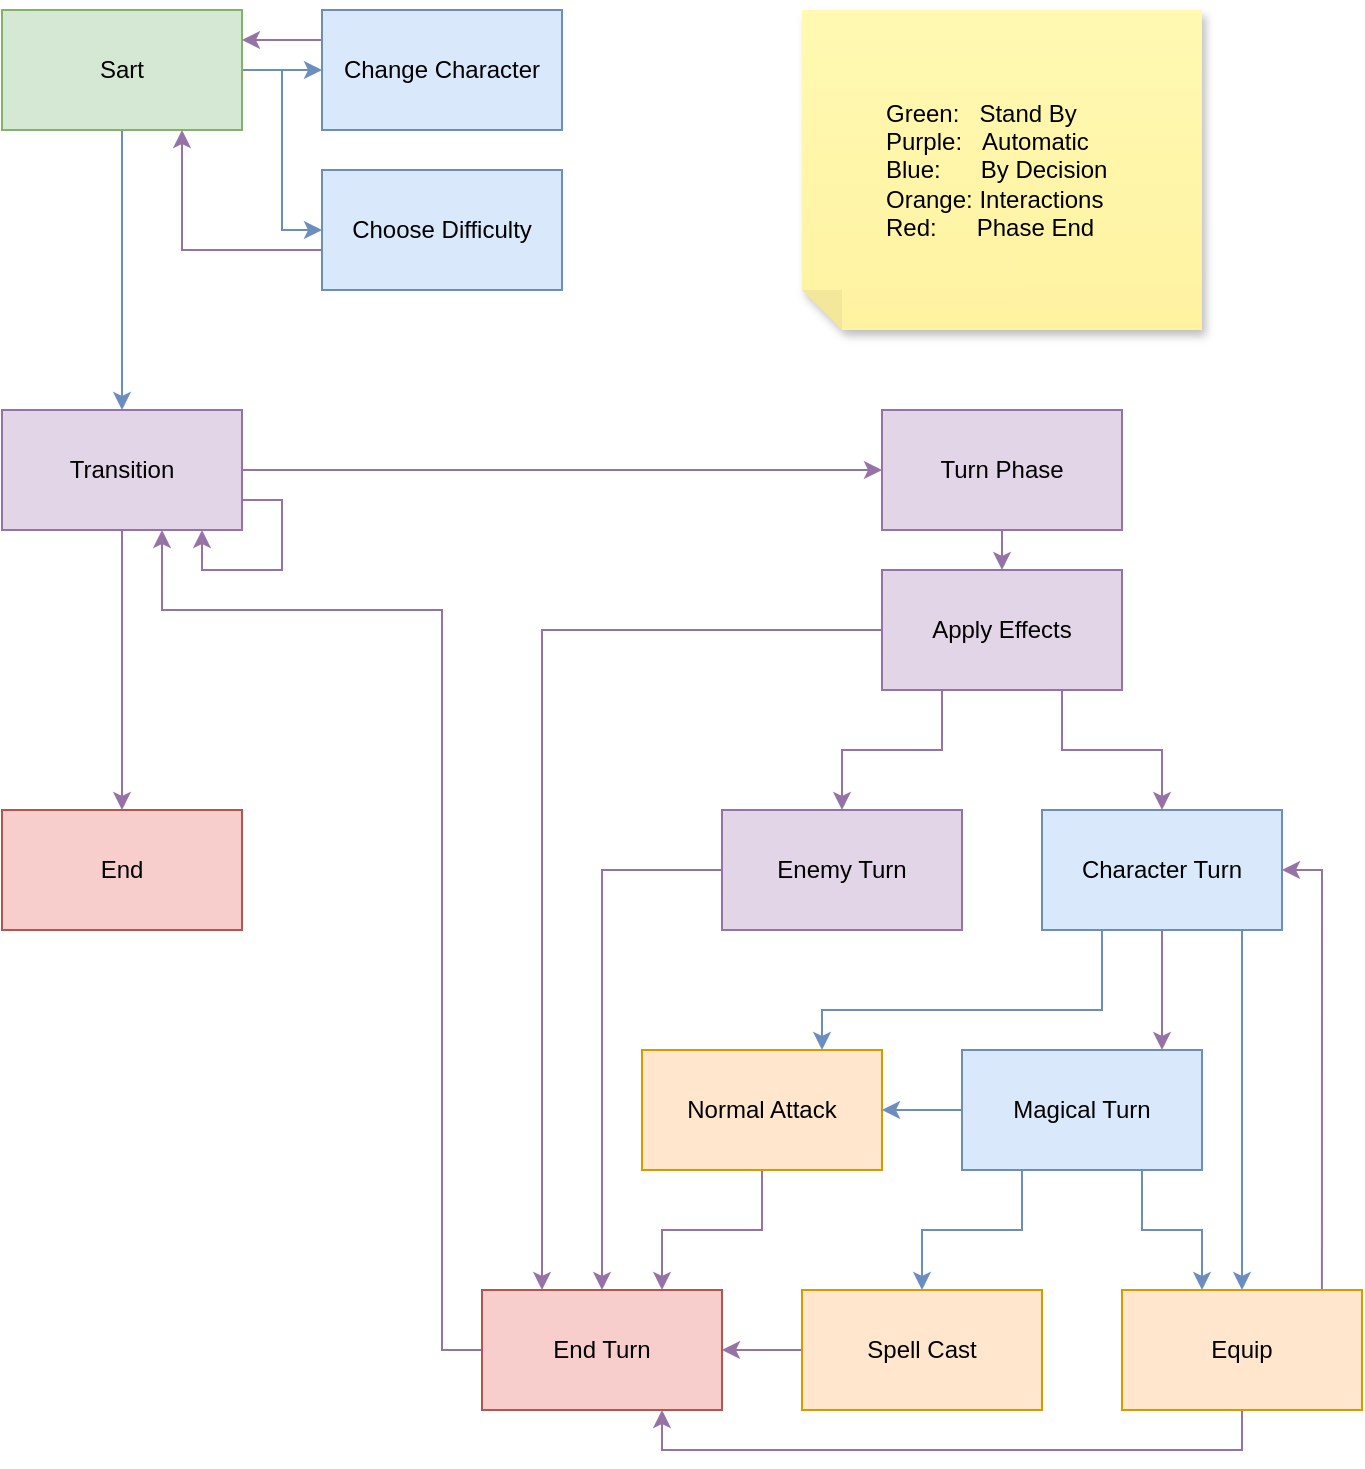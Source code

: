 <mxfile version="24.6.1" type="device">
  <diagram name="Page-1" id="2YBvvXClWsGukQMizWep">
    <mxGraphModel dx="1393" dy="804" grid="1" gridSize="10" guides="1" tooltips="1" connect="1" arrows="1" fold="1" page="1" pageScale="1" pageWidth="850" pageHeight="1100" math="0" shadow="0">
      <root>
        <mxCell id="0" />
        <mxCell id="1" parent="0" />
        <mxCell id="C_s4Nj9TxJn8132ior16-14" style="edgeStyle=orthogonalEdgeStyle;rounded=0;orthogonalLoop=1;jettySize=auto;html=1;exitX=0.5;exitY=1;exitDx=0;exitDy=0;entryX=0.5;entryY=0;entryDx=0;entryDy=0;fillColor=#dae8fc;strokeColor=#6c8ebf;" parent="1" source="C_s4Nj9TxJn8132ior16-1" target="C_s4Nj9TxJn8132ior16-3" edge="1">
          <mxGeometry relative="1" as="geometry" />
        </mxCell>
        <mxCell id="MdtYDabJSmWmkOcHcapr-33" style="edgeStyle=orthogonalEdgeStyle;rounded=0;orthogonalLoop=1;jettySize=auto;html=1;exitX=1;exitY=0.5;exitDx=0;exitDy=0;entryX=0;entryY=0.5;entryDx=0;entryDy=0;fillColor=#dae8fc;strokeColor=#6c8ebf;" parent="1" source="C_s4Nj9TxJn8132ior16-1" target="MdtYDabJSmWmkOcHcapr-32" edge="1">
          <mxGeometry relative="1" as="geometry">
            <mxPoint x="190" y="110" as="targetPoint" />
          </mxGeometry>
        </mxCell>
        <mxCell id="MdtYDabJSmWmkOcHcapr-34" style="edgeStyle=orthogonalEdgeStyle;rounded=0;orthogonalLoop=1;jettySize=auto;html=1;exitX=1;exitY=0.5;exitDx=0;exitDy=0;entryX=0;entryY=0.5;entryDx=0;entryDy=0;fillColor=#dae8fc;strokeColor=#6c8ebf;" parent="1" source="C_s4Nj9TxJn8132ior16-1" target="MdtYDabJSmWmkOcHcapr-2" edge="1">
          <mxGeometry relative="1" as="geometry" />
        </mxCell>
        <mxCell id="C_s4Nj9TxJn8132ior16-1" value="Sart" style="whiteSpace=wrap;html=1;fillColor=#d5e8d4;strokeColor=#82b366;" parent="1" vertex="1">
          <mxGeometry x="40" y="80" width="120" height="60" as="geometry" />
        </mxCell>
        <mxCell id="C_s4Nj9TxJn8132ior16-2" value="End" style="whiteSpace=wrap;html=1;fillColor=#f8cecc;strokeColor=#b85450;" parent="1" vertex="1">
          <mxGeometry x="40" y="480" width="120" height="60" as="geometry" />
        </mxCell>
        <mxCell id="C_s4Nj9TxJn8132ior16-12" style="edgeStyle=orthogonalEdgeStyle;rounded=0;orthogonalLoop=1;jettySize=auto;html=1;exitX=0.5;exitY=1;exitDx=0;exitDy=0;entryX=0.5;entryY=0;entryDx=0;entryDy=0;fillColor=#e1d5e7;strokeColor=#9673a6;" parent="1" source="C_s4Nj9TxJn8132ior16-3" target="C_s4Nj9TxJn8132ior16-2" edge="1">
          <mxGeometry relative="1" as="geometry" />
        </mxCell>
        <mxCell id="C_s4Nj9TxJn8132ior16-13" style="edgeStyle=orthogonalEdgeStyle;rounded=0;orthogonalLoop=1;jettySize=auto;html=1;exitX=1;exitY=0.5;exitDx=0;exitDy=0;entryX=0;entryY=0.5;entryDx=0;entryDy=0;fillColor=#e1d5e7;strokeColor=#9673a6;" parent="1" source="C_s4Nj9TxJn8132ior16-3" target="C_s4Nj9TxJn8132ior16-4" edge="1">
          <mxGeometry relative="1" as="geometry" />
        </mxCell>
        <mxCell id="C_s4Nj9TxJn8132ior16-3" value="Transition" style="whiteSpace=wrap;html=1;fillColor=#e1d5e7;strokeColor=#9673a6;" parent="1" vertex="1">
          <mxGeometry x="40" y="280" width="120" height="60" as="geometry" />
        </mxCell>
        <mxCell id="FfOMpNVfJFkYTn7u_fZD-2" style="edgeStyle=orthogonalEdgeStyle;rounded=0;orthogonalLoop=1;jettySize=auto;html=1;exitX=0.5;exitY=1;exitDx=0;exitDy=0;entryX=0.5;entryY=0;entryDx=0;entryDy=0;fillColor=#e1d5e7;strokeColor=#9673a6;" parent="1" source="C_s4Nj9TxJn8132ior16-4" target="FfOMpNVfJFkYTn7u_fZD-1" edge="1">
          <mxGeometry relative="1" as="geometry" />
        </mxCell>
        <mxCell id="C_s4Nj9TxJn8132ior16-4" value="Turn Phase" style="whiteSpace=wrap;html=1;fillColor=#e1d5e7;strokeColor=#9673a6;" parent="1" vertex="1">
          <mxGeometry x="480" y="280" width="120" height="60" as="geometry" />
        </mxCell>
        <mxCell id="MdtYDabJSmWmkOcHcapr-36" style="edgeStyle=orthogonalEdgeStyle;rounded=0;orthogonalLoop=1;jettySize=auto;html=1;exitX=0;exitY=0.5;exitDx=0;exitDy=0;fillColor=#e1d5e7;strokeColor=#9673a6;" parent="1" source="C_s4Nj9TxJn8132ior16-5" target="C_s4Nj9TxJn8132ior16-11" edge="1">
          <mxGeometry relative="1" as="geometry" />
        </mxCell>
        <mxCell id="C_s4Nj9TxJn8132ior16-5" value="Enemy Turn" style="whiteSpace=wrap;html=1;fillColor=#e1d5e7;strokeColor=#9673a6;" parent="1" vertex="1">
          <mxGeometry x="400" y="480" width="120" height="60" as="geometry" />
        </mxCell>
        <mxCell id="C_s4Nj9TxJn8132ior16-18" style="edgeStyle=orthogonalEdgeStyle;rounded=0;orthogonalLoop=1;jettySize=auto;html=1;exitX=0.75;exitY=1;exitDx=0;exitDy=0;fillColor=#dae8fc;strokeColor=#6c8ebf;" parent="1" source="C_s4Nj9TxJn8132ior16-6" target="C_s4Nj9TxJn8132ior16-9" edge="1">
          <mxGeometry relative="1" as="geometry">
            <Array as="points">
              <mxPoint x="660" y="540" />
            </Array>
          </mxGeometry>
        </mxCell>
        <mxCell id="C_s4Nj9TxJn8132ior16-25" style="edgeStyle=orthogonalEdgeStyle;rounded=0;orthogonalLoop=1;jettySize=auto;html=1;exitX=0.5;exitY=1;exitDx=0;exitDy=0;fillColor=#e1d5e7;strokeColor=#9673a6;" parent="1" source="C_s4Nj9TxJn8132ior16-6" target="C_s4Nj9TxJn8132ior16-8" edge="1">
          <mxGeometry relative="1" as="geometry">
            <Array as="points">
              <mxPoint x="620" y="590" />
              <mxPoint x="620" y="590" />
            </Array>
          </mxGeometry>
        </mxCell>
        <mxCell id="C_s4Nj9TxJn8132ior16-26" style="edgeStyle=orthogonalEdgeStyle;rounded=0;orthogonalLoop=1;jettySize=auto;html=1;exitX=0.25;exitY=1;exitDx=0;exitDy=0;fillColor=#dae8fc;strokeColor=#6c8ebf;" parent="1" source="C_s4Nj9TxJn8132ior16-6" target="C_s4Nj9TxJn8132ior16-7" edge="1">
          <mxGeometry relative="1" as="geometry">
            <Array as="points">
              <mxPoint x="590" y="580" />
              <mxPoint x="450" y="580" />
            </Array>
          </mxGeometry>
        </mxCell>
        <mxCell id="C_s4Nj9TxJn8132ior16-6" value="Character Turn" style="whiteSpace=wrap;html=1;fillColor=#dae8fc;strokeColor=#6c8ebf;" parent="1" vertex="1">
          <mxGeometry x="560" y="480" width="120" height="60" as="geometry" />
        </mxCell>
        <mxCell id="C_s4Nj9TxJn8132ior16-22" style="edgeStyle=orthogonalEdgeStyle;rounded=0;orthogonalLoop=1;jettySize=auto;html=1;exitX=0.5;exitY=1;exitDx=0;exitDy=0;fillColor=#e1d5e7;strokeColor=#9673a6;" parent="1" source="C_s4Nj9TxJn8132ior16-7" target="C_s4Nj9TxJn8132ior16-11" edge="1">
          <mxGeometry relative="1" as="geometry">
            <Array as="points">
              <mxPoint x="420" y="690" />
              <mxPoint x="370" y="690" />
            </Array>
          </mxGeometry>
        </mxCell>
        <mxCell id="C_s4Nj9TxJn8132ior16-7" value="Normal Attack" style="whiteSpace=wrap;html=1;fillColor=#ffe6cc;strokeColor=#d79b00;" parent="1" vertex="1">
          <mxGeometry x="360" y="600" width="120" height="60" as="geometry" />
        </mxCell>
        <mxCell id="C_s4Nj9TxJn8132ior16-19" style="edgeStyle=orthogonalEdgeStyle;rounded=0;orthogonalLoop=1;jettySize=auto;html=1;exitX=0.75;exitY=1;exitDx=0;exitDy=0;fillColor=#dae8fc;strokeColor=#6c8ebf;" parent="1" source="C_s4Nj9TxJn8132ior16-8" target="C_s4Nj9TxJn8132ior16-9" edge="1">
          <mxGeometry relative="1" as="geometry">
            <Array as="points">
              <mxPoint x="610" y="690" />
              <mxPoint x="640" y="690" />
            </Array>
          </mxGeometry>
        </mxCell>
        <mxCell id="C_s4Nj9TxJn8132ior16-20" style="edgeStyle=orthogonalEdgeStyle;rounded=0;orthogonalLoop=1;jettySize=auto;html=1;exitX=0.25;exitY=1;exitDx=0;exitDy=0;fillColor=#dae8fc;strokeColor=#6c8ebf;" parent="1" source="C_s4Nj9TxJn8132ior16-8" target="C_s4Nj9TxJn8132ior16-10" edge="1">
          <mxGeometry relative="1" as="geometry" />
        </mxCell>
        <mxCell id="C_s4Nj9TxJn8132ior16-27" style="edgeStyle=orthogonalEdgeStyle;rounded=0;orthogonalLoop=1;jettySize=auto;html=1;exitX=0;exitY=0.5;exitDx=0;exitDy=0;fillColor=#dae8fc;strokeColor=#6c8ebf;" parent="1" source="C_s4Nj9TxJn8132ior16-8" target="C_s4Nj9TxJn8132ior16-7" edge="1">
          <mxGeometry relative="1" as="geometry" />
        </mxCell>
        <mxCell id="C_s4Nj9TxJn8132ior16-8" value="Magical Turn" style="whiteSpace=wrap;html=1;fillColor=#dae8fc;strokeColor=#6c8ebf;" parent="1" vertex="1">
          <mxGeometry x="520" y="600" width="120" height="60" as="geometry" />
        </mxCell>
        <mxCell id="C_s4Nj9TxJn8132ior16-28" style="edgeStyle=orthogonalEdgeStyle;rounded=0;orthogonalLoop=1;jettySize=auto;html=1;exitX=0.833;exitY=0.017;exitDx=0;exitDy=0;entryX=1;entryY=0.5;entryDx=0;entryDy=0;fillColor=#e1d5e7;strokeColor=#9673a6;exitPerimeter=0;" parent="1" source="C_s4Nj9TxJn8132ior16-9" target="C_s4Nj9TxJn8132ior16-6" edge="1">
          <mxGeometry relative="1" as="geometry" />
        </mxCell>
        <mxCell id="MdtYDabJSmWmkOcHcapr-30" style="edgeStyle=orthogonalEdgeStyle;rounded=0;orthogonalLoop=1;jettySize=auto;html=1;exitX=0.5;exitY=1;exitDx=0;exitDy=0;entryX=0.75;entryY=1;entryDx=0;entryDy=0;fillColor=#e1d5e7;strokeColor=#9673a6;" parent="1" source="C_s4Nj9TxJn8132ior16-9" target="C_s4Nj9TxJn8132ior16-11" edge="1">
          <mxGeometry relative="1" as="geometry">
            <Array as="points">
              <mxPoint x="660" y="800" />
              <mxPoint x="370" y="800" />
            </Array>
          </mxGeometry>
        </mxCell>
        <mxCell id="C_s4Nj9TxJn8132ior16-9" value="Equip" style="whiteSpace=wrap;html=1;fillColor=#ffe6cc;strokeColor=#d79b00;" parent="1" vertex="1">
          <mxGeometry x="600" y="720" width="120" height="60" as="geometry" />
        </mxCell>
        <mxCell id="C_s4Nj9TxJn8132ior16-21" style="edgeStyle=orthogonalEdgeStyle;rounded=0;orthogonalLoop=1;jettySize=auto;html=1;exitX=0;exitY=0.5;exitDx=0;exitDy=0;fillColor=#e1d5e7;strokeColor=#9673a6;" parent="1" source="C_s4Nj9TxJn8132ior16-10" target="C_s4Nj9TxJn8132ior16-11" edge="1">
          <mxGeometry relative="1" as="geometry" />
        </mxCell>
        <mxCell id="C_s4Nj9TxJn8132ior16-10" value="Spell Cast" style="whiteSpace=wrap;html=1;fillColor=#ffe6cc;strokeColor=#d79b00;" parent="1" vertex="1">
          <mxGeometry x="440" y="720" width="120" height="60" as="geometry" />
        </mxCell>
        <mxCell id="FfOMpNVfJFkYTn7u_fZD-6" style="edgeStyle=orthogonalEdgeStyle;rounded=0;orthogonalLoop=1;jettySize=auto;html=1;exitX=0;exitY=0.5;exitDx=0;exitDy=0;fillColor=#e1d5e7;strokeColor=#9673a6;" parent="1" source="C_s4Nj9TxJn8132ior16-11" target="C_s4Nj9TxJn8132ior16-3" edge="1">
          <mxGeometry relative="1" as="geometry">
            <Array as="points">
              <mxPoint x="260" y="750" />
              <mxPoint x="260" y="380" />
              <mxPoint x="120" y="380" />
            </Array>
            <mxPoint x="120" y="390" as="targetPoint" />
          </mxGeometry>
        </mxCell>
        <mxCell id="C_s4Nj9TxJn8132ior16-11" value="End Turn" style="whiteSpace=wrap;html=1;fillColor=#f8cecc;strokeColor=#b85450;" parent="1" vertex="1">
          <mxGeometry x="280" y="720" width="120" height="60" as="geometry" />
        </mxCell>
        <mxCell id="C_s4Nj9TxJn8132ior16-31" style="edgeStyle=orthogonalEdgeStyle;rounded=0;orthogonalLoop=1;jettySize=auto;html=1;exitX=1;exitY=0.75;exitDx=0;exitDy=0;fillColor=#e1d5e7;strokeColor=#9673a6;" parent="1" source="C_s4Nj9TxJn8132ior16-3" target="C_s4Nj9TxJn8132ior16-3" edge="1">
          <mxGeometry relative="1" as="geometry">
            <Array as="points">
              <mxPoint x="180" y="325" />
              <mxPoint x="180" y="360" />
              <mxPoint x="140" y="360" />
            </Array>
          </mxGeometry>
        </mxCell>
        <mxCell id="C_s4Nj9TxJn8132ior16-32" value="&lt;blockquote style=&quot;margin: 0 0 0 40px; border: none; padding: 0px;&quot;&gt;&lt;div style=&quot;&quot;&gt;&lt;span style=&quot;background-color: initial;&quot;&gt;Green:&amp;nbsp; &amp;nbsp;Stand By&lt;/span&gt;&lt;/div&gt;&lt;div style=&quot;&quot;&gt;Purple:&amp;nbsp; &amp;nbsp;Automatic&lt;/div&gt;&lt;div style=&quot;&quot;&gt;Blue:&amp;nbsp; &amp;nbsp; &amp;nbsp; By Decision&lt;/div&gt;&lt;div style=&quot;&quot;&gt;Orange: Interactions&lt;/div&gt;&lt;div style=&quot;&quot;&gt;Red:&amp;nbsp; &amp;nbsp; &amp;nbsp; Phase End&lt;/div&gt;&lt;/blockquote&gt;" style="shape=note;whiteSpace=wrap;html=1;backgroundOutline=1;fontColor=#000000;darkOpacity=0.05;fillColor=#FFF9B2;strokeColor=none;fillStyle=solid;direction=west;gradientDirection=north;gradientColor=#FFF2A1;shadow=1;size=20;pointerEvents=1;align=left;" parent="1" vertex="1">
          <mxGeometry x="440" y="80" width="200" height="160" as="geometry" />
        </mxCell>
        <mxCell id="FfOMpNVfJFkYTn7u_fZD-3" style="edgeStyle=orthogonalEdgeStyle;rounded=0;orthogonalLoop=1;jettySize=auto;html=1;exitX=0.25;exitY=1;exitDx=0;exitDy=0;fillColor=#e1d5e7;strokeColor=#9673a6;" parent="1" source="FfOMpNVfJFkYTn7u_fZD-1" target="C_s4Nj9TxJn8132ior16-5" edge="1">
          <mxGeometry relative="1" as="geometry" />
        </mxCell>
        <mxCell id="FfOMpNVfJFkYTn7u_fZD-4" style="edgeStyle=orthogonalEdgeStyle;rounded=0;orthogonalLoop=1;jettySize=auto;html=1;exitX=0.75;exitY=1;exitDx=0;exitDy=0;fillColor=#e1d5e7;strokeColor=#9673a6;" parent="1" source="FfOMpNVfJFkYTn7u_fZD-1" target="C_s4Nj9TxJn8132ior16-6" edge="1">
          <mxGeometry relative="1" as="geometry" />
        </mxCell>
        <mxCell id="FfOMpNVfJFkYTn7u_fZD-5" style="edgeStyle=orthogonalEdgeStyle;rounded=0;orthogonalLoop=1;jettySize=auto;html=1;exitX=0;exitY=0.5;exitDx=0;exitDy=0;entryX=0.25;entryY=0;entryDx=0;entryDy=0;fillColor=#e1d5e7;strokeColor=#9673a6;" parent="1" source="FfOMpNVfJFkYTn7u_fZD-1" target="C_s4Nj9TxJn8132ior16-11" edge="1">
          <mxGeometry relative="1" as="geometry">
            <Array as="points">
              <mxPoint x="310" y="390" />
            </Array>
          </mxGeometry>
        </mxCell>
        <mxCell id="FfOMpNVfJFkYTn7u_fZD-1" value="Apply Effects" style="whiteSpace=wrap;html=1;fillColor=#e1d5e7;strokeColor=#9673a6;" parent="1" vertex="1">
          <mxGeometry x="480" y="360" width="120" height="60" as="geometry" />
        </mxCell>
        <mxCell id="MdtYDabJSmWmkOcHcapr-2" value="Choose Difficulty" style="whiteSpace=wrap;html=1;fillColor=#dae8fc;strokeColor=#6c8ebf;" parent="1" vertex="1">
          <mxGeometry x="200" y="160" width="120" height="60" as="geometry" />
        </mxCell>
        <mxCell id="MdtYDabJSmWmkOcHcapr-24" style="edgeStyle=orthogonalEdgeStyle;rounded=0;orthogonalLoop=1;jettySize=auto;html=1;entryX=0.75;entryY=1;entryDx=0;entryDy=0;fillColor=#e1d5e7;strokeColor=#9673a6;" parent="1" source="MdtYDabJSmWmkOcHcapr-2" target="C_s4Nj9TxJn8132ior16-1" edge="1">
          <mxGeometry relative="1" as="geometry">
            <mxPoint x="420" y="220" as="sourcePoint" />
            <Array as="points">
              <mxPoint x="130" y="200" />
            </Array>
          </mxGeometry>
        </mxCell>
        <mxCell id="MdtYDabJSmWmkOcHcapr-35" style="edgeStyle=orthogonalEdgeStyle;rounded=0;orthogonalLoop=1;jettySize=auto;html=1;exitX=0;exitY=0.25;exitDx=0;exitDy=0;entryX=1;entryY=0.25;entryDx=0;entryDy=0;fillColor=#e1d5e7;strokeColor=#9673a6;" parent="1" source="MdtYDabJSmWmkOcHcapr-32" target="C_s4Nj9TxJn8132ior16-1" edge="1">
          <mxGeometry relative="1" as="geometry" />
        </mxCell>
        <mxCell id="MdtYDabJSmWmkOcHcapr-32" value="Change Character" style="whiteSpace=wrap;html=1;fillColor=#dae8fc;strokeColor=#6c8ebf;" parent="1" vertex="1">
          <mxGeometry x="200" y="80" width="120" height="60" as="geometry" />
        </mxCell>
      </root>
    </mxGraphModel>
  </diagram>
</mxfile>
